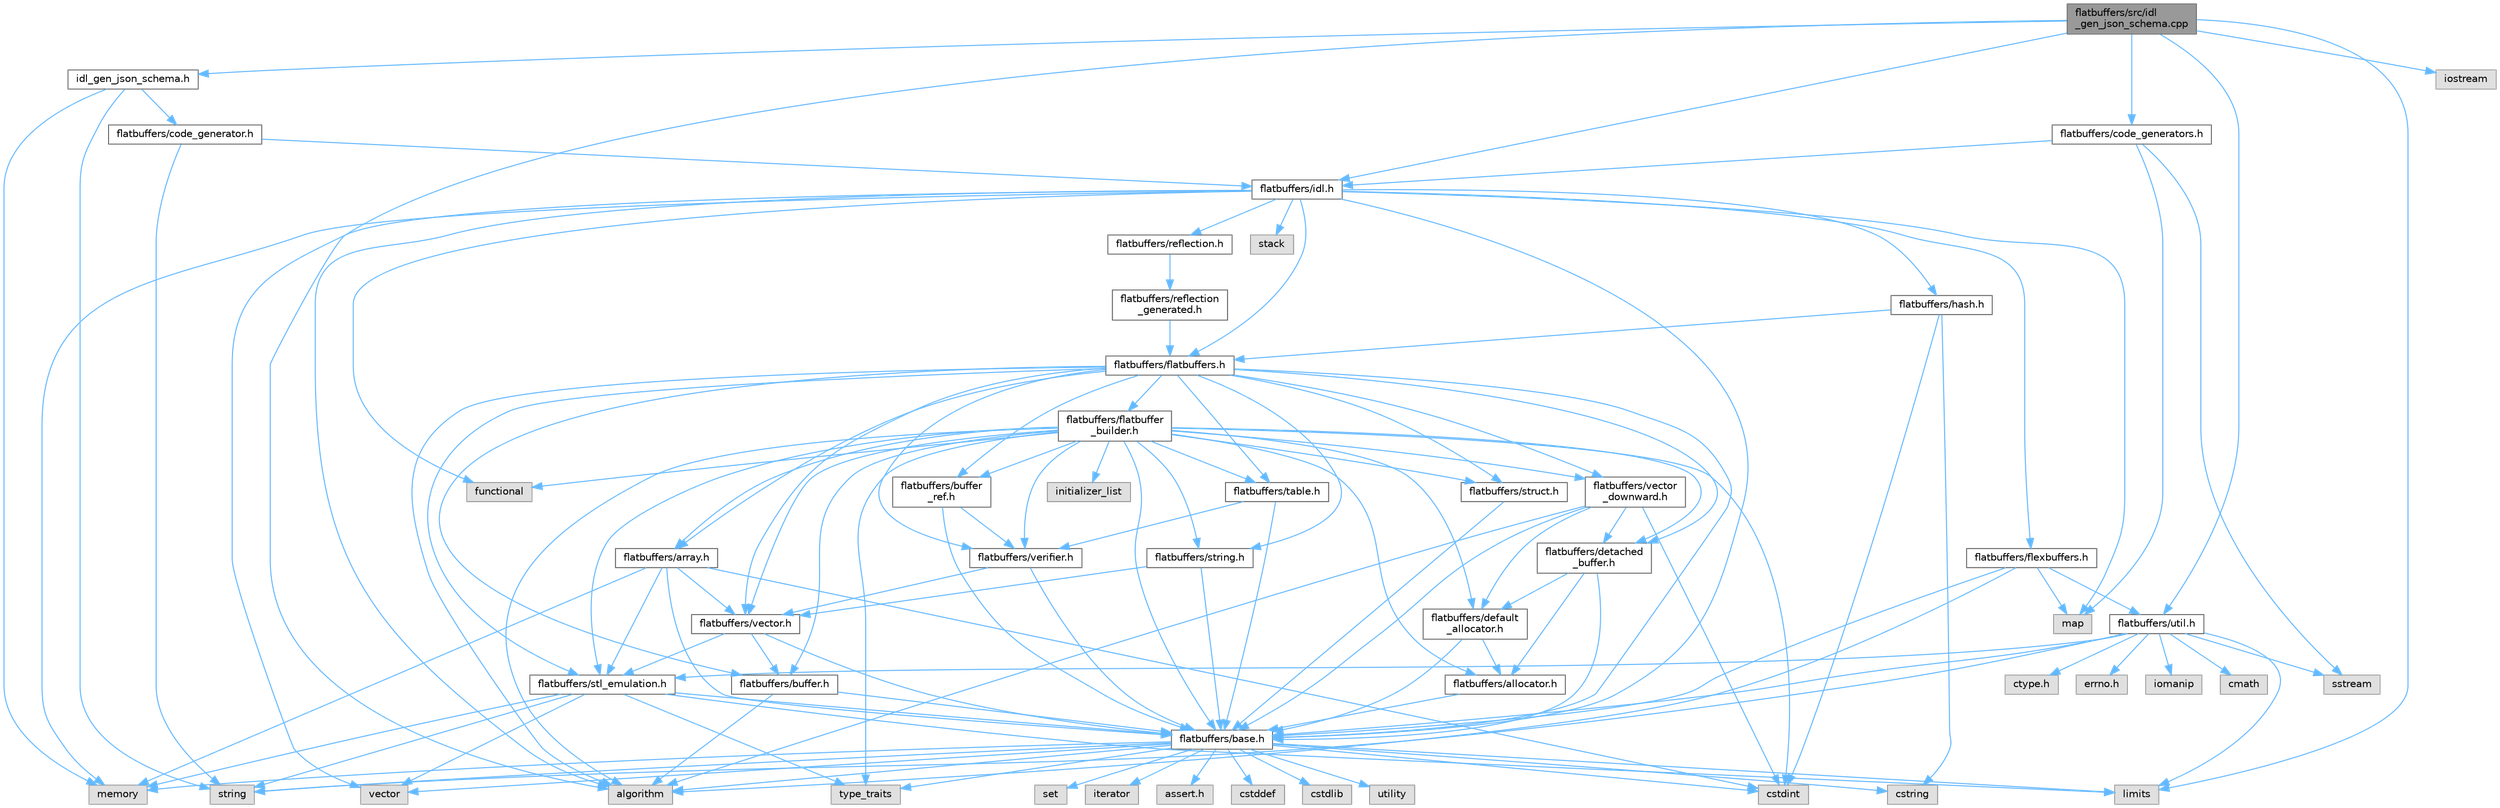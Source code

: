 digraph "flatbuffers/src/idl_gen_json_schema.cpp"
{
 // LATEX_PDF_SIZE
  bgcolor="transparent";
  edge [fontname=Helvetica,fontsize=10,labelfontname=Helvetica,labelfontsize=10];
  node [fontname=Helvetica,fontsize=10,shape=box,height=0.2,width=0.4];
  Node1 [id="Node000001",label="flatbuffers/src/idl\l_gen_json_schema.cpp",height=0.2,width=0.4,color="gray40", fillcolor="grey60", style="filled", fontcolor="black",tooltip=" "];
  Node1 -> Node2 [id="edge128_Node000001_Node000002",color="steelblue1",style="solid",tooltip=" "];
  Node2 [id="Node000002",label="idl_gen_json_schema.h",height=0.2,width=0.4,color="grey40", fillcolor="white", style="filled",URL="$idl__gen__json__schema_8h.html",tooltip=" "];
  Node2 -> Node3 [id="edge129_Node000002_Node000003",color="steelblue1",style="solid",tooltip=" "];
  Node3 [id="Node000003",label="memory",height=0.2,width=0.4,color="grey60", fillcolor="#E0E0E0", style="filled",tooltip=" "];
  Node2 -> Node4 [id="edge130_Node000002_Node000004",color="steelblue1",style="solid",tooltip=" "];
  Node4 [id="Node000004",label="string",height=0.2,width=0.4,color="grey60", fillcolor="#E0E0E0", style="filled",tooltip=" "];
  Node2 -> Node5 [id="edge131_Node000002_Node000005",color="steelblue1",style="solid",tooltip=" "];
  Node5 [id="Node000005",label="flatbuffers/code_generator.h",height=0.2,width=0.4,color="grey40", fillcolor="white", style="filled",URL="$code__generator_8h.html",tooltip=" "];
  Node5 -> Node4 [id="edge132_Node000005_Node000004",color="steelblue1",style="solid",tooltip=" "];
  Node5 -> Node6 [id="edge133_Node000005_Node000006",color="steelblue1",style="solid",tooltip=" "];
  Node6 [id="Node000006",label="flatbuffers/idl.h",height=0.2,width=0.4,color="grey40", fillcolor="white", style="filled",URL="$idl_8h.html",tooltip=" "];
  Node6 -> Node7 [id="edge134_Node000006_Node000007",color="steelblue1",style="solid",tooltip=" "];
  Node7 [id="Node000007",label="algorithm",height=0.2,width=0.4,color="grey60", fillcolor="#E0E0E0", style="filled",tooltip=" "];
  Node6 -> Node8 [id="edge135_Node000006_Node000008",color="steelblue1",style="solid",tooltip=" "];
  Node8 [id="Node000008",label="functional",height=0.2,width=0.4,color="grey60", fillcolor="#E0E0E0", style="filled",tooltip=" "];
  Node6 -> Node9 [id="edge136_Node000006_Node000009",color="steelblue1",style="solid",tooltip=" "];
  Node9 [id="Node000009",label="map",height=0.2,width=0.4,color="grey60", fillcolor="#E0E0E0", style="filled",tooltip=" "];
  Node6 -> Node3 [id="edge137_Node000006_Node000003",color="steelblue1",style="solid",tooltip=" "];
  Node6 -> Node10 [id="edge138_Node000006_Node000010",color="steelblue1",style="solid",tooltip=" "];
  Node10 [id="Node000010",label="stack",height=0.2,width=0.4,color="grey60", fillcolor="#E0E0E0", style="filled",tooltip=" "];
  Node6 -> Node11 [id="edge139_Node000006_Node000011",color="steelblue1",style="solid",tooltip=" "];
  Node11 [id="Node000011",label="vector",height=0.2,width=0.4,color="grey60", fillcolor="#E0E0E0", style="filled",tooltip=" "];
  Node6 -> Node12 [id="edge140_Node000006_Node000012",color="steelblue1",style="solid",tooltip=" "];
  Node12 [id="Node000012",label="flatbuffers/base.h",height=0.2,width=0.4,color="grey40", fillcolor="white", style="filled",URL="$base_8h.html",tooltip=" "];
  Node12 -> Node13 [id="edge141_Node000012_Node000013",color="steelblue1",style="solid",tooltip=" "];
  Node13 [id="Node000013",label="assert.h",height=0.2,width=0.4,color="grey60", fillcolor="#E0E0E0", style="filled",tooltip=" "];
  Node12 -> Node14 [id="edge142_Node000012_Node000014",color="steelblue1",style="solid",tooltip=" "];
  Node14 [id="Node000014",label="cstdint",height=0.2,width=0.4,color="grey60", fillcolor="#E0E0E0", style="filled",tooltip=" "];
  Node12 -> Node15 [id="edge143_Node000012_Node000015",color="steelblue1",style="solid",tooltip=" "];
  Node15 [id="Node000015",label="cstddef",height=0.2,width=0.4,color="grey60", fillcolor="#E0E0E0", style="filled",tooltip=" "];
  Node12 -> Node16 [id="edge144_Node000012_Node000016",color="steelblue1",style="solid",tooltip=" "];
  Node16 [id="Node000016",label="cstdlib",height=0.2,width=0.4,color="grey60", fillcolor="#E0E0E0", style="filled",tooltip=" "];
  Node12 -> Node17 [id="edge145_Node000012_Node000017",color="steelblue1",style="solid",tooltip=" "];
  Node17 [id="Node000017",label="cstring",height=0.2,width=0.4,color="grey60", fillcolor="#E0E0E0", style="filled",tooltip=" "];
  Node12 -> Node18 [id="edge146_Node000012_Node000018",color="steelblue1",style="solid",tooltip=" "];
  Node18 [id="Node000018",label="utility",height=0.2,width=0.4,color="grey60", fillcolor="#E0E0E0", style="filled",tooltip=" "];
  Node12 -> Node4 [id="edge147_Node000012_Node000004",color="steelblue1",style="solid",tooltip=" "];
  Node12 -> Node19 [id="edge148_Node000012_Node000019",color="steelblue1",style="solid",tooltip=" "];
  Node19 [id="Node000019",label="type_traits",height=0.2,width=0.4,color="grey60", fillcolor="#E0E0E0", style="filled",tooltip=" "];
  Node12 -> Node11 [id="edge149_Node000012_Node000011",color="steelblue1",style="solid",tooltip=" "];
  Node12 -> Node20 [id="edge150_Node000012_Node000020",color="steelblue1",style="solid",tooltip=" "];
  Node20 [id="Node000020",label="set",height=0.2,width=0.4,color="grey60", fillcolor="#E0E0E0", style="filled",tooltip=" "];
  Node12 -> Node7 [id="edge151_Node000012_Node000007",color="steelblue1",style="solid",tooltip=" "];
  Node12 -> Node21 [id="edge152_Node000012_Node000021",color="steelblue1",style="solid",tooltip=" "];
  Node21 [id="Node000021",label="limits",height=0.2,width=0.4,color="grey60", fillcolor="#E0E0E0", style="filled",tooltip=" "];
  Node12 -> Node22 [id="edge153_Node000012_Node000022",color="steelblue1",style="solid",tooltip=" "];
  Node22 [id="Node000022",label="iterator",height=0.2,width=0.4,color="grey60", fillcolor="#E0E0E0", style="filled",tooltip=" "];
  Node12 -> Node3 [id="edge154_Node000012_Node000003",color="steelblue1",style="solid",tooltip=" "];
  Node6 -> Node23 [id="edge155_Node000006_Node000023",color="steelblue1",style="solid",tooltip=" "];
  Node23 [id="Node000023",label="flatbuffers/flatbuffers.h",height=0.2,width=0.4,color="grey40", fillcolor="white", style="filled",URL="$flatbuffers_8h.html",tooltip=" "];
  Node23 -> Node7 [id="edge156_Node000023_Node000007",color="steelblue1",style="solid",tooltip=" "];
  Node23 -> Node24 [id="edge157_Node000023_Node000024",color="steelblue1",style="solid",tooltip=" "];
  Node24 [id="Node000024",label="flatbuffers/array.h",height=0.2,width=0.4,color="grey40", fillcolor="white", style="filled",URL="$array_8h.html",tooltip=" "];
  Node24 -> Node14 [id="edge158_Node000024_Node000014",color="steelblue1",style="solid",tooltip=" "];
  Node24 -> Node3 [id="edge159_Node000024_Node000003",color="steelblue1",style="solid",tooltip=" "];
  Node24 -> Node12 [id="edge160_Node000024_Node000012",color="steelblue1",style="solid",tooltip=" "];
  Node24 -> Node25 [id="edge161_Node000024_Node000025",color="steelblue1",style="solid",tooltip=" "];
  Node25 [id="Node000025",label="flatbuffers/stl_emulation.h",height=0.2,width=0.4,color="grey40", fillcolor="white", style="filled",URL="$stl__emulation_8h.html",tooltip=" "];
  Node25 -> Node12 [id="edge162_Node000025_Node000012",color="steelblue1",style="solid",tooltip=" "];
  Node25 -> Node4 [id="edge163_Node000025_Node000004",color="steelblue1",style="solid",tooltip=" "];
  Node25 -> Node19 [id="edge164_Node000025_Node000019",color="steelblue1",style="solid",tooltip=" "];
  Node25 -> Node11 [id="edge165_Node000025_Node000011",color="steelblue1",style="solid",tooltip=" "];
  Node25 -> Node3 [id="edge166_Node000025_Node000003",color="steelblue1",style="solid",tooltip=" "];
  Node25 -> Node21 [id="edge167_Node000025_Node000021",color="steelblue1",style="solid",tooltip=" "];
  Node24 -> Node26 [id="edge168_Node000024_Node000026",color="steelblue1",style="solid",tooltip=" "];
  Node26 [id="Node000026",label="flatbuffers/vector.h",height=0.2,width=0.4,color="grey40", fillcolor="white", style="filled",URL="$vector_8h.html",tooltip=" "];
  Node26 -> Node12 [id="edge169_Node000026_Node000012",color="steelblue1",style="solid",tooltip=" "];
  Node26 -> Node27 [id="edge170_Node000026_Node000027",color="steelblue1",style="solid",tooltip=" "];
  Node27 [id="Node000027",label="flatbuffers/buffer.h",height=0.2,width=0.4,color="grey40", fillcolor="white", style="filled",URL="$buffer_8h.html",tooltip=" "];
  Node27 -> Node7 [id="edge171_Node000027_Node000007",color="steelblue1",style="solid",tooltip=" "];
  Node27 -> Node12 [id="edge172_Node000027_Node000012",color="steelblue1",style="solid",tooltip=" "];
  Node26 -> Node25 [id="edge173_Node000026_Node000025",color="steelblue1",style="solid",tooltip=" "];
  Node23 -> Node12 [id="edge174_Node000023_Node000012",color="steelblue1",style="solid",tooltip=" "];
  Node23 -> Node27 [id="edge175_Node000023_Node000027",color="steelblue1",style="solid",tooltip=" "];
  Node23 -> Node28 [id="edge176_Node000023_Node000028",color="steelblue1",style="solid",tooltip=" "];
  Node28 [id="Node000028",label="flatbuffers/buffer\l_ref.h",height=0.2,width=0.4,color="grey40", fillcolor="white", style="filled",URL="$buffer__ref_8h.html",tooltip=" "];
  Node28 -> Node12 [id="edge177_Node000028_Node000012",color="steelblue1",style="solid",tooltip=" "];
  Node28 -> Node29 [id="edge178_Node000028_Node000029",color="steelblue1",style="solid",tooltip=" "];
  Node29 [id="Node000029",label="flatbuffers/verifier.h",height=0.2,width=0.4,color="grey40", fillcolor="white", style="filled",URL="$verifier_8h.html",tooltip=" "];
  Node29 -> Node12 [id="edge179_Node000029_Node000012",color="steelblue1",style="solid",tooltip=" "];
  Node29 -> Node26 [id="edge180_Node000029_Node000026",color="steelblue1",style="solid",tooltip=" "];
  Node23 -> Node30 [id="edge181_Node000023_Node000030",color="steelblue1",style="solid",tooltip=" "];
  Node30 [id="Node000030",label="flatbuffers/detached\l_buffer.h",height=0.2,width=0.4,color="grey40", fillcolor="white", style="filled",URL="$detached__buffer_8h.html",tooltip=" "];
  Node30 -> Node31 [id="edge182_Node000030_Node000031",color="steelblue1",style="solid",tooltip=" "];
  Node31 [id="Node000031",label="flatbuffers/allocator.h",height=0.2,width=0.4,color="grey40", fillcolor="white", style="filled",URL="$allocator_8h.html",tooltip=" "];
  Node31 -> Node12 [id="edge183_Node000031_Node000012",color="steelblue1",style="solid",tooltip=" "];
  Node30 -> Node12 [id="edge184_Node000030_Node000012",color="steelblue1",style="solid",tooltip=" "];
  Node30 -> Node32 [id="edge185_Node000030_Node000032",color="steelblue1",style="solid",tooltip=" "];
  Node32 [id="Node000032",label="flatbuffers/default\l_allocator.h",height=0.2,width=0.4,color="grey40", fillcolor="white", style="filled",URL="$default__allocator_8h.html",tooltip=" "];
  Node32 -> Node31 [id="edge186_Node000032_Node000031",color="steelblue1",style="solid",tooltip=" "];
  Node32 -> Node12 [id="edge187_Node000032_Node000012",color="steelblue1",style="solid",tooltip=" "];
  Node23 -> Node33 [id="edge188_Node000023_Node000033",color="steelblue1",style="solid",tooltip=" "];
  Node33 [id="Node000033",label="flatbuffers/flatbuffer\l_builder.h",height=0.2,width=0.4,color="grey40", fillcolor="white", style="filled",URL="$flatbuffer__builder_8h.html",tooltip=" "];
  Node33 -> Node7 [id="edge189_Node000033_Node000007",color="steelblue1",style="solid",tooltip=" "];
  Node33 -> Node14 [id="edge190_Node000033_Node000014",color="steelblue1",style="solid",tooltip=" "];
  Node33 -> Node8 [id="edge191_Node000033_Node000008",color="steelblue1",style="solid",tooltip=" "];
  Node33 -> Node34 [id="edge192_Node000033_Node000034",color="steelblue1",style="solid",tooltip=" "];
  Node34 [id="Node000034",label="initializer_list",height=0.2,width=0.4,color="grey60", fillcolor="#E0E0E0", style="filled",tooltip=" "];
  Node33 -> Node19 [id="edge193_Node000033_Node000019",color="steelblue1",style="solid",tooltip=" "];
  Node33 -> Node31 [id="edge194_Node000033_Node000031",color="steelblue1",style="solid",tooltip=" "];
  Node33 -> Node24 [id="edge195_Node000033_Node000024",color="steelblue1",style="solid",tooltip=" "];
  Node33 -> Node12 [id="edge196_Node000033_Node000012",color="steelblue1",style="solid",tooltip=" "];
  Node33 -> Node27 [id="edge197_Node000033_Node000027",color="steelblue1",style="solid",tooltip=" "];
  Node33 -> Node28 [id="edge198_Node000033_Node000028",color="steelblue1",style="solid",tooltip=" "];
  Node33 -> Node32 [id="edge199_Node000033_Node000032",color="steelblue1",style="solid",tooltip=" "];
  Node33 -> Node30 [id="edge200_Node000033_Node000030",color="steelblue1",style="solid",tooltip=" "];
  Node33 -> Node25 [id="edge201_Node000033_Node000025",color="steelblue1",style="solid",tooltip=" "];
  Node33 -> Node35 [id="edge202_Node000033_Node000035",color="steelblue1",style="solid",tooltip=" "];
  Node35 [id="Node000035",label="flatbuffers/string.h",height=0.2,width=0.4,color="grey40", fillcolor="white", style="filled",URL="$string_8h.html",tooltip=" "];
  Node35 -> Node12 [id="edge203_Node000035_Node000012",color="steelblue1",style="solid",tooltip=" "];
  Node35 -> Node26 [id="edge204_Node000035_Node000026",color="steelblue1",style="solid",tooltip=" "];
  Node33 -> Node36 [id="edge205_Node000033_Node000036",color="steelblue1",style="solid",tooltip=" "];
  Node36 [id="Node000036",label="flatbuffers/struct.h",height=0.2,width=0.4,color="grey40", fillcolor="white", style="filled",URL="$struct_8h.html",tooltip=" "];
  Node36 -> Node12 [id="edge206_Node000036_Node000012",color="steelblue1",style="solid",tooltip=" "];
  Node33 -> Node37 [id="edge207_Node000033_Node000037",color="steelblue1",style="solid",tooltip=" "];
  Node37 [id="Node000037",label="flatbuffers/table.h",height=0.2,width=0.4,color="grey40", fillcolor="white", style="filled",URL="$table_8h.html",tooltip=" "];
  Node37 -> Node12 [id="edge208_Node000037_Node000012",color="steelblue1",style="solid",tooltip=" "];
  Node37 -> Node29 [id="edge209_Node000037_Node000029",color="steelblue1",style="solid",tooltip=" "];
  Node33 -> Node26 [id="edge210_Node000033_Node000026",color="steelblue1",style="solid",tooltip=" "];
  Node33 -> Node38 [id="edge211_Node000033_Node000038",color="steelblue1",style="solid",tooltip=" "];
  Node38 [id="Node000038",label="flatbuffers/vector\l_downward.h",height=0.2,width=0.4,color="grey40", fillcolor="white", style="filled",URL="$vector__downward_8h.html",tooltip=" "];
  Node38 -> Node7 [id="edge212_Node000038_Node000007",color="steelblue1",style="solid",tooltip=" "];
  Node38 -> Node14 [id="edge213_Node000038_Node000014",color="steelblue1",style="solid",tooltip=" "];
  Node38 -> Node12 [id="edge214_Node000038_Node000012",color="steelblue1",style="solid",tooltip=" "];
  Node38 -> Node32 [id="edge215_Node000038_Node000032",color="steelblue1",style="solid",tooltip=" "];
  Node38 -> Node30 [id="edge216_Node000038_Node000030",color="steelblue1",style="solid",tooltip=" "];
  Node33 -> Node29 [id="edge217_Node000033_Node000029",color="steelblue1",style="solid",tooltip=" "];
  Node23 -> Node25 [id="edge218_Node000023_Node000025",color="steelblue1",style="solid",tooltip=" "];
  Node23 -> Node35 [id="edge219_Node000023_Node000035",color="steelblue1",style="solid",tooltip=" "];
  Node23 -> Node36 [id="edge220_Node000023_Node000036",color="steelblue1",style="solid",tooltip=" "];
  Node23 -> Node37 [id="edge221_Node000023_Node000037",color="steelblue1",style="solid",tooltip=" "];
  Node23 -> Node26 [id="edge222_Node000023_Node000026",color="steelblue1",style="solid",tooltip=" "];
  Node23 -> Node38 [id="edge223_Node000023_Node000038",color="steelblue1",style="solid",tooltip=" "];
  Node23 -> Node29 [id="edge224_Node000023_Node000029",color="steelblue1",style="solid",tooltip=" "];
  Node6 -> Node39 [id="edge225_Node000006_Node000039",color="steelblue1",style="solid",tooltip=" "];
  Node39 [id="Node000039",label="flatbuffers/flexbuffers.h",height=0.2,width=0.4,color="grey40", fillcolor="white", style="filled",URL="$flexbuffers_8h.html",tooltip=" "];
  Node39 -> Node7 [id="edge226_Node000039_Node000007",color="steelblue1",style="solid",tooltip=" "];
  Node39 -> Node9 [id="edge227_Node000039_Node000009",color="steelblue1",style="solid",tooltip=" "];
  Node39 -> Node12 [id="edge228_Node000039_Node000012",color="steelblue1",style="solid",tooltip=" "];
  Node39 -> Node40 [id="edge229_Node000039_Node000040",color="steelblue1",style="solid",tooltip=" "];
  Node40 [id="Node000040",label="flatbuffers/util.h",height=0.2,width=0.4,color="grey40", fillcolor="white", style="filled",URL="$util_8h.html",tooltip=" "];
  Node40 -> Node41 [id="edge230_Node000040_Node000041",color="steelblue1",style="solid",tooltip=" "];
  Node41 [id="Node000041",label="ctype.h",height=0.2,width=0.4,color="grey60", fillcolor="#E0E0E0", style="filled",tooltip=" "];
  Node40 -> Node42 [id="edge231_Node000040_Node000042",color="steelblue1",style="solid",tooltip=" "];
  Node42 [id="Node000042",label="errno.h",height=0.2,width=0.4,color="grey60", fillcolor="#E0E0E0", style="filled",tooltip=" "];
  Node40 -> Node12 [id="edge232_Node000040_Node000012",color="steelblue1",style="solid",tooltip=" "];
  Node40 -> Node25 [id="edge233_Node000040_Node000025",color="steelblue1",style="solid",tooltip=" "];
  Node40 -> Node43 [id="edge234_Node000040_Node000043",color="steelblue1",style="solid",tooltip=" "];
  Node43 [id="Node000043",label="iomanip",height=0.2,width=0.4,color="grey60", fillcolor="#E0E0E0", style="filled",tooltip=" "];
  Node40 -> Node44 [id="edge235_Node000040_Node000044",color="steelblue1",style="solid",tooltip=" "];
  Node44 [id="Node000044",label="sstream",height=0.2,width=0.4,color="grey60", fillcolor="#E0E0E0", style="filled",tooltip=" "];
  Node40 -> Node45 [id="edge236_Node000040_Node000045",color="steelblue1",style="solid",tooltip=" "];
  Node45 [id="Node000045",label="cmath",height=0.2,width=0.4,color="grey60", fillcolor="#E0E0E0", style="filled",tooltip=" "];
  Node40 -> Node21 [id="edge237_Node000040_Node000021",color="steelblue1",style="solid",tooltip=" "];
  Node40 -> Node4 [id="edge238_Node000040_Node000004",color="steelblue1",style="solid",tooltip=" "];
  Node6 -> Node46 [id="edge239_Node000006_Node000046",color="steelblue1",style="solid",tooltip=" "];
  Node46 [id="Node000046",label="flatbuffers/hash.h",height=0.2,width=0.4,color="grey40", fillcolor="white", style="filled",URL="$hash_8h.html",tooltip=" "];
  Node46 -> Node14 [id="edge240_Node000046_Node000014",color="steelblue1",style="solid",tooltip=" "];
  Node46 -> Node17 [id="edge241_Node000046_Node000017",color="steelblue1",style="solid",tooltip=" "];
  Node46 -> Node23 [id="edge242_Node000046_Node000023",color="steelblue1",style="solid",tooltip=" "];
  Node6 -> Node47 [id="edge243_Node000006_Node000047",color="steelblue1",style="solid",tooltip=" "];
  Node47 [id="Node000047",label="flatbuffers/reflection.h",height=0.2,width=0.4,color="grey40", fillcolor="white", style="filled",URL="$reflection_8h.html",tooltip=" "];
  Node47 -> Node48 [id="edge244_Node000047_Node000048",color="steelblue1",style="solid",tooltip=" "];
  Node48 [id="Node000048",label="flatbuffers/reflection\l_generated.h",height=0.2,width=0.4,color="grey40", fillcolor="white", style="filled",URL="$reflection__generated_8h.html",tooltip=" "];
  Node48 -> Node23 [id="edge245_Node000048_Node000023",color="steelblue1",style="solid",tooltip=" "];
  Node1 -> Node7 [id="edge246_Node000001_Node000007",color="steelblue1",style="solid",tooltip=" "];
  Node1 -> Node49 [id="edge247_Node000001_Node000049",color="steelblue1",style="solid",tooltip=" "];
  Node49 [id="Node000049",label="iostream",height=0.2,width=0.4,color="grey60", fillcolor="#E0E0E0", style="filled",tooltip=" "];
  Node1 -> Node21 [id="edge248_Node000001_Node000021",color="steelblue1",style="solid",tooltip=" "];
  Node1 -> Node50 [id="edge249_Node000001_Node000050",color="steelblue1",style="solid",tooltip=" "];
  Node50 [id="Node000050",label="flatbuffers/code_generators.h",height=0.2,width=0.4,color="grey40", fillcolor="white", style="filled",URL="$code__generators_8h.html",tooltip=" "];
  Node50 -> Node9 [id="edge250_Node000050_Node000009",color="steelblue1",style="solid",tooltip=" "];
  Node50 -> Node44 [id="edge251_Node000050_Node000044",color="steelblue1",style="solid",tooltip=" "];
  Node50 -> Node6 [id="edge252_Node000050_Node000006",color="steelblue1",style="solid",tooltip=" "];
  Node1 -> Node6 [id="edge253_Node000001_Node000006",color="steelblue1",style="solid",tooltip=" "];
  Node1 -> Node40 [id="edge254_Node000001_Node000040",color="steelblue1",style="solid",tooltip=" "];
}
